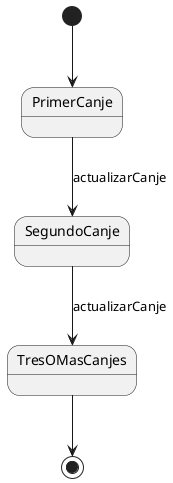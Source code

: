 @startuml

[*] --> PrimerCanje
PrimerCanje --> SegundoCanje : actualizarCanje
SegundoCanje --> TresOMasCanjes : actualizarCanje
TresOMasCanjes --> [*]

@enduml